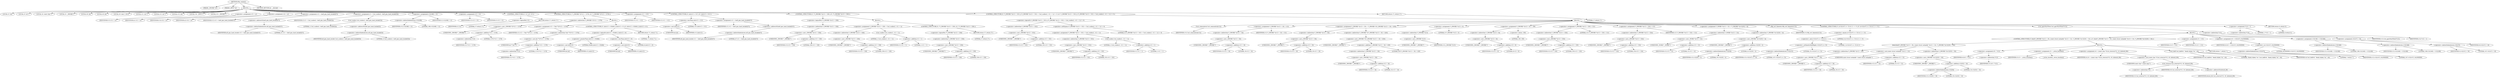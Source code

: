 digraph tftp_connect {  
"1000113" [label = "(METHOD,tftp_connect)" ]
"1000114" [label = "(PARAM,_DWORD *a1)" ]
"1000115" [label = "(PARAM,_BYTE *a2)" ]
"1000116" [label = "(BLOCK,,)" ]
"1000117" [label = "(LOCAL,v2: int)" ]
"1000118" [label = "(LOCAL,v3: int *)" ]
"1000119" [label = "(LOCAL,v4: const char *)" ]
"1000120" [label = "(LOCAL,v5: _DWORD *)" ]
"1000121" [label = "(LOCAL,v6: int)" ]
"1000122" [label = "(LOCAL,v8: int)" ]
"1000123" [label = "(LOCAL,v9: char [ 128 ])" ]
"1000124" [label = "(LOCAL,v11: int *)" ]
"1000125" [label = "(LOCAL,v12: int *)" ]
"1000126" [label = "(LOCAL,v13: int)" ]
"1000127" [label = "(LOCAL,v14: _BYTE *)" ]
"1000128" [label = "(LOCAL,v15: _DWORD *)" ]
"1000129" [label = "(<operator>.assignment,v15 = a1)" ]
"1000130" [label = "(IDENTIFIER,v15,v15 = a1)" ]
"1000131" [label = "(IDENTIFIER,a1,v15 = a1)" ]
"1000132" [label = "(<operator>.assignment,v14 = a2)" ]
"1000133" [label = "(IDENTIFIER,v14,v14 = a2)" ]
"1000134" [label = "(IDENTIFIER,a2,v14 = a2)" ]
"1000135" [label = "(<operator>.assignment,v12 = &elf_gnu_hash_bucket[47])" ]
"1000136" [label = "(IDENTIFIER,v12,v12 = &elf_gnu_hash_bucket[47])" ]
"1000137" [label = "(<operator>.addressOf,&elf_gnu_hash_bucket[47])" ]
"1000138" [label = "(<operator>.indirectIndexAccess,elf_gnu_hash_bucket[47])" ]
"1000139" [label = "(IDENTIFIER,elf_gnu_hash_bucket,v12 = &elf_gnu_hash_bucket[47])" ]
"1000140" [label = "(LITERAL,47,v12 = &elf_gnu_hash_bucket[47])" ]
"1000141" [label = "(<operator>.assignment,v2 = Curl_ccalloc(1, &elf_gnu_hash_bucket[3]))" ]
"1000142" [label = "(IDENTIFIER,v2,v2 = Curl_ccalloc(1, &elf_gnu_hash_bucket[3]))" ]
"1000143" [label = "(Curl_ccalloc,Curl_ccalloc(1, &elf_gnu_hash_bucket[3]))" ]
"1000144" [label = "(LITERAL,1,Curl_ccalloc(1, &elf_gnu_hash_bucket[3]))" ]
"1000145" [label = "(<operator>.addressOf,&elf_gnu_hash_bucket[3])" ]
"1000146" [label = "(<operator>.indirectIndexAccess,elf_gnu_hash_bucket[3])" ]
"1000147" [label = "(IDENTIFIER,elf_gnu_hash_bucket,Curl_ccalloc(1, &elf_gnu_hash_bucket[3]))" ]
"1000148" [label = "(LITERAL,3,Curl_ccalloc(1, &elf_gnu_hash_bucket[3]))" ]
"1000149" [label = "(<operator>.assignment,v15[188] = v2)" ]
"1000150" [label = "(<operator>.indirectIndexAccess,v15[188])" ]
"1000151" [label = "(IDENTIFIER,v15,v15[188] = v2)" ]
"1000152" [label = "(LITERAL,188,v15[188] = v2)" ]
"1000153" [label = "(IDENTIFIER,v2,v15[188] = v2)" ]
"1000154" [label = "(<operator>.assignment,v13 = v2)" ]
"1000155" [label = "(IDENTIFIER,v13,v13 = v2)" ]
"1000156" [label = "(IDENTIFIER,v2,v13 = v2)" ]
"1000157" [label = "(CONTROL_STRUCTURE,if ( !v2 ),if ( !v2 ))" ]
"1000158" [label = "(<operator>.logicalNot,!v2)" ]
"1000159" [label = "(IDENTIFIER,v2,!v2)" ]
"1000160" [label = "(RETURN,return 27;,return 27;)" ]
"1000161" [label = "(LITERAL,27,return 27;)" ]
"1000162" [label = "(CONTROL_STRUCTURE,if ( *(_DWORD *)(*v15 + 1576) ),if ( *(_DWORD *)(*v15 + 1576) ))" ]
"1000163" [label = "(<operator>.indirection,*(_DWORD *)(*v15 + 1576))" ]
"1000164" [label = "(<operator>.cast,(_DWORD *)(*v15 + 1576))" ]
"1000165" [label = "(UNKNOWN,_DWORD *,_DWORD *)" ]
"1000166" [label = "(<operator>.addition,*v15 + 1576)" ]
"1000167" [label = "(<operator>.indirection,*v15)" ]
"1000168" [label = "(IDENTIFIER,v15,*v15 + 1576)" ]
"1000169" [label = "(LITERAL,1576,*v15 + 1576)" ]
"1000170" [label = "(BLOCK,,)" ]
"1000171" [label = "(<operator>.assignment,v12 = *(int **)(*v15 + 1576))" ]
"1000172" [label = "(IDENTIFIER,v12,v12 = *(int **)(*v15 + 1576))" ]
"1000173" [label = "(<operator>.indirection,*(int **)(*v15 + 1576))" ]
"1000174" [label = "(<operator>.cast,(int **)(*v15 + 1576))" ]
"1000175" [label = "(UNKNOWN,int **,int **)" ]
"1000176" [label = "(<operator>.addition,*v15 + 1576)" ]
"1000177" [label = "(<operator>.indirection,*v15)" ]
"1000178" [label = "(IDENTIFIER,v15,*v15 + 1576)" ]
"1000179" [label = "(LITERAL,1576,*v15 + 1576)" ]
"1000180" [label = "(CONTROL_STRUCTURE,if ( (int)v12 > 65464 || (int)v12 < 8 ),if ( (int)v12 > 65464 || (int)v12 < 8 ))" ]
"1000181" [label = "(<operator>.logicalOr,(int)v12 > 65464 || (int)v12 < 8)" ]
"1000182" [label = "(<operator>.greaterThan,(int)v12 > 65464)" ]
"1000183" [label = "(<operator>.cast,(int)v12)" ]
"1000184" [label = "(UNKNOWN,int,int)" ]
"1000185" [label = "(IDENTIFIER,v12,(int)v12)" ]
"1000186" [label = "(LITERAL,65464,(int)v12 > 65464)" ]
"1000187" [label = "(<operator>.lessThan,(int)v12 < 8)" ]
"1000188" [label = "(<operator>.cast,(int)v12)" ]
"1000189" [label = "(UNKNOWN,int,int)" ]
"1000190" [label = "(IDENTIFIER,v12,(int)v12)" ]
"1000191" [label = "(LITERAL,8,(int)v12 < 8)" ]
"1000192" [label = "(RETURN,return 71;,return 71;)" ]
"1000193" [label = "(LITERAL,71,return 71;)" ]
"1000194" [label = "(<operator>.assignment,v11 = v12)" ]
"1000195" [label = "(IDENTIFIER,v11,v11 = v12)" ]
"1000196" [label = "(IDENTIFIER,v12,v11 = v12)" ]
"1000197" [label = "(CONTROL_STRUCTURE,if ( (int)v12 < 512 ),if ( (int)v12 < 512 ))" ]
"1000198" [label = "(<operator>.lessThan,(int)v12 < 512)" ]
"1000199" [label = "(<operator>.cast,(int)v12)" ]
"1000200" [label = "(UNKNOWN,int,int)" ]
"1000201" [label = "(IDENTIFIER,v12,(int)v12)" ]
"1000202" [label = "(LITERAL,512,(int)v12 < 512)" ]
"1000203" [label = "(<operator>.assignment,v11 = &elf_gnu_hash_bucket[47])" ]
"1000204" [label = "(IDENTIFIER,v11,v11 = &elf_gnu_hash_bucket[47])" ]
"1000205" [label = "(<operator>.addressOf,&elf_gnu_hash_bucket[47])" ]
"1000206" [label = "(<operator>.indirectIndexAccess,elf_gnu_hash_bucket[47])" ]
"1000207" [label = "(IDENTIFIER,elf_gnu_hash_bucket,v11 = &elf_gnu_hash_bucket[47])" ]
"1000208" [label = "(LITERAL,47,v11 = &elf_gnu_hash_bucket[47])" ]
"1000209" [label = "(CONTROL_STRUCTURE,if ( !*(_DWORD *)(v13 + 328) ),if ( !*(_DWORD *)(v13 + 328) ))" ]
"1000210" [label = "(<operator>.logicalNot,!*(_DWORD *)(v13 + 328))" ]
"1000211" [label = "(<operator>.indirection,*(_DWORD *)(v13 + 328))" ]
"1000212" [label = "(<operator>.cast,(_DWORD *)(v13 + 328))" ]
"1000213" [label = "(UNKNOWN,_DWORD *,_DWORD *)" ]
"1000214" [label = "(<operator>.addition,v13 + 328)" ]
"1000215" [label = "(IDENTIFIER,v13,v13 + 328)" ]
"1000216" [label = "(LITERAL,328,v13 + 328)" ]
"1000217" [label = "(BLOCK,,)" ]
"1000218" [label = "(<operator>.assignment,*(_DWORD *)(v13 + 328) = Curl_ccalloc(1, v11 + 1))" ]
"1000219" [label = "(<operator>.indirection,*(_DWORD *)(v13 + 328))" ]
"1000220" [label = "(<operator>.cast,(_DWORD *)(v13 + 328))" ]
"1000221" [label = "(UNKNOWN,_DWORD *,_DWORD *)" ]
"1000222" [label = "(<operator>.addition,v13 + 328)" ]
"1000223" [label = "(IDENTIFIER,v13,v13 + 328)" ]
"1000224" [label = "(LITERAL,328,v13 + 328)" ]
"1000225" [label = "(Curl_ccalloc,Curl_ccalloc(1, v11 + 1))" ]
"1000226" [label = "(LITERAL,1,Curl_ccalloc(1, v11 + 1))" ]
"1000227" [label = "(<operator>.addition,v11 + 1)" ]
"1000228" [label = "(IDENTIFIER,v11,v11 + 1)" ]
"1000229" [label = "(LITERAL,1,v11 + 1)" ]
"1000230" [label = "(CONTROL_STRUCTURE,if ( !*(_DWORD *)(v13 + 328) ),if ( !*(_DWORD *)(v13 + 328) ))" ]
"1000231" [label = "(<operator>.logicalNot,!*(_DWORD *)(v13 + 328))" ]
"1000232" [label = "(<operator>.indirection,*(_DWORD *)(v13 + 328))" ]
"1000233" [label = "(<operator>.cast,(_DWORD *)(v13 + 328))" ]
"1000234" [label = "(UNKNOWN,_DWORD *,_DWORD *)" ]
"1000235" [label = "(<operator>.addition,v13 + 328)" ]
"1000236" [label = "(IDENTIFIER,v13,v13 + 328)" ]
"1000237" [label = "(LITERAL,328,v13 + 328)" ]
"1000238" [label = "(RETURN,return 27;,return 27;)" ]
"1000239" [label = "(LITERAL,27,return 27;)" ]
"1000240" [label = "(CONTROL_STRUCTURE,if ( *(_DWORD *)(v13 + 332) || (*(_DWORD *)(v13 + 332) = Curl_ccalloc(1, v11 + 1)) != 0 ),if ( *(_DWORD *)(v13 + 332) || (*(_DWORD *)(v13 + 332) = Curl_ccalloc(1, v11 + 1)) != 0 ))" ]
"1000241" [label = "(<operator>.logicalOr,*(_DWORD *)(v13 + 332) || (*(_DWORD *)(v13 + 332) = Curl_ccalloc(1, v11 + 1)) != 0)" ]
"1000242" [label = "(<operator>.indirection,*(_DWORD *)(v13 + 332))" ]
"1000243" [label = "(<operator>.cast,(_DWORD *)(v13 + 332))" ]
"1000244" [label = "(UNKNOWN,_DWORD *,_DWORD *)" ]
"1000245" [label = "(<operator>.addition,v13 + 332)" ]
"1000246" [label = "(IDENTIFIER,v13,v13 + 332)" ]
"1000247" [label = "(LITERAL,332,v13 + 332)" ]
"1000248" [label = "(<operator>.notEquals,(*(_DWORD *)(v13 + 332) = Curl_ccalloc(1, v11 + 1)) != 0)" ]
"1000249" [label = "(<operator>.assignment,*(_DWORD *)(v13 + 332) = Curl_ccalloc(1, v11 + 1))" ]
"1000250" [label = "(<operator>.indirection,*(_DWORD *)(v13 + 332))" ]
"1000251" [label = "(<operator>.cast,(_DWORD *)(v13 + 332))" ]
"1000252" [label = "(UNKNOWN,_DWORD *,_DWORD *)" ]
"1000253" [label = "(<operator>.addition,v13 + 332)" ]
"1000254" [label = "(IDENTIFIER,v13,v13 + 332)" ]
"1000255" [label = "(LITERAL,332,v13 + 332)" ]
"1000256" [label = "(Curl_ccalloc,Curl_ccalloc(1, v11 + 1))" ]
"1000257" [label = "(LITERAL,1,Curl_ccalloc(1, v11 + 1))" ]
"1000258" [label = "(<operator>.addition,v11 + 1)" ]
"1000259" [label = "(IDENTIFIER,v11,v11 + 1)" ]
"1000260" [label = "(LITERAL,1,v11 + 1)" ]
"1000261" [label = "(LITERAL,0,(*(_DWORD *)(v13 + 332) = Curl_ccalloc(1, v11 + 1)) != 0)" ]
"1000262" [label = "(BLOCK,,)" ]
"1000263" [label = "(Curl_conncontrol,Curl_conncontrol(v15))" ]
"1000264" [label = "(IDENTIFIER,v15,Curl_conncontrol(v15))" ]
"1000265" [label = "(<operator>.assignment,*(_DWORD *)(v13 + 16) = v15)" ]
"1000266" [label = "(<operator>.indirection,*(_DWORD *)(v13 + 16))" ]
"1000267" [label = "(<operator>.cast,(_DWORD *)(v13 + 16))" ]
"1000268" [label = "(UNKNOWN,_DWORD *,_DWORD *)" ]
"1000269" [label = "(<operator>.addition,v13 + 16)" ]
"1000270" [label = "(IDENTIFIER,v13,v13 + 16)" ]
"1000271" [label = "(LITERAL,16,v13 + 16)" ]
"1000272" [label = "(IDENTIFIER,v15,*(_DWORD *)(v13 + 16) = v15)" ]
"1000273" [label = "(<operator>.assignment,*(_DWORD *)(v13 + 20) = *(_DWORD *)(*(_DWORD *)(v13 + 16) + 420))" ]
"1000274" [label = "(<operator>.indirection,*(_DWORD *)(v13 + 20))" ]
"1000275" [label = "(<operator>.cast,(_DWORD *)(v13 + 20))" ]
"1000276" [label = "(UNKNOWN,_DWORD *,_DWORD *)" ]
"1000277" [label = "(<operator>.addition,v13 + 20)" ]
"1000278" [label = "(IDENTIFIER,v13,v13 + 20)" ]
"1000279" [label = "(LITERAL,20,v13 + 20)" ]
"1000280" [label = "(<operator>.indirection,*(_DWORD *)(*(_DWORD *)(v13 + 16) + 420))" ]
"1000281" [label = "(<operator>.cast,(_DWORD *)(*(_DWORD *)(v13 + 16) + 420))" ]
"1000282" [label = "(UNKNOWN,_DWORD *,_DWORD *)" ]
"1000283" [label = "(<operator>.addition,*(_DWORD *)(v13 + 16) + 420)" ]
"1000284" [label = "(<operator>.indirection,*(_DWORD *)(v13 + 16))" ]
"1000285" [label = "(<operator>.cast,(_DWORD *)(v13 + 16))" ]
"1000286" [label = "(UNKNOWN,_DWORD *,_DWORD *)" ]
"1000287" [label = "(<operator>.addition,v13 + 16)" ]
"1000288" [label = "(IDENTIFIER,v13,v13 + 16)" ]
"1000289" [label = "(LITERAL,16,v13 + 16)" ]
"1000290" [label = "(LITERAL,420,*(_DWORD *)(v13 + 16) + 420)" ]
"1000291" [label = "(<operator>.assignment,*(_DWORD *)v13 = 0)" ]
"1000292" [label = "(<operator>.indirection,*(_DWORD *)v13)" ]
"1000293" [label = "(<operator>.cast,(_DWORD *)v13)" ]
"1000294" [label = "(UNKNOWN,_DWORD *,_DWORD *)" ]
"1000295" [label = "(IDENTIFIER,v13,(_DWORD *)v13)" ]
"1000296" [label = "(LITERAL,0,*(_DWORD *)v13 = 0)" ]
"1000297" [label = "(<operator>.assignment,*(_DWORD *)(v13 + 8) = -100)" ]
"1000298" [label = "(<operator>.indirection,*(_DWORD *)(v13 + 8))" ]
"1000299" [label = "(<operator>.cast,(_DWORD *)(v13 + 8))" ]
"1000300" [label = "(UNKNOWN,_DWORD *,_DWORD *)" ]
"1000301" [label = "(<operator>.addition,v13 + 8)" ]
"1000302" [label = "(IDENTIFIER,v13,v13 + 8)" ]
"1000303" [label = "(LITERAL,8,v13 + 8)" ]
"1000304" [label = "(<operator>.minus,-100)" ]
"1000305" [label = "(LITERAL,100,-100)" ]
"1000306" [label = "(<operator>.assignment,*(_DWORD *)(v13 + 320) = 512)" ]
"1000307" [label = "(<operator>.indirection,*(_DWORD *)(v13 + 320))" ]
"1000308" [label = "(<operator>.cast,(_DWORD *)(v13 + 320))" ]
"1000309" [label = "(UNKNOWN,_DWORD *,_DWORD *)" ]
"1000310" [label = "(<operator>.addition,v13 + 320)" ]
"1000311" [label = "(IDENTIFIER,v13,v13 + 320)" ]
"1000312" [label = "(LITERAL,320,v13 + 320)" ]
"1000313" [label = "(LITERAL,512,*(_DWORD *)(v13 + 320) = 512)" ]
"1000314" [label = "(<operator>.assignment,*(_DWORD *)(v13 + 324) = v12)" ]
"1000315" [label = "(<operator>.indirection,*(_DWORD *)(v13 + 324))" ]
"1000316" [label = "(<operator>.cast,(_DWORD *)(v13 + 324))" ]
"1000317" [label = "(UNKNOWN,_DWORD *,_DWORD *)" ]
"1000318" [label = "(<operator>.addition,v13 + 324)" ]
"1000319" [label = "(IDENTIFIER,v13,v13 + 324)" ]
"1000320" [label = "(LITERAL,324,v13 + 324)" ]
"1000321" [label = "(IDENTIFIER,v12,*(_DWORD *)(v13 + 324) = v12)" ]
"1000322" [label = "(<operator>.assignment,*(_WORD *)(v13 + 52) = *(_DWORD *)(v15[20] + 4))" ]
"1000323" [label = "(<operator>.indirection,*(_WORD *)(v13 + 52))" ]
"1000324" [label = "(<operator>.cast,(_WORD *)(v13 + 52))" ]
"1000325" [label = "(UNKNOWN,_WORD *,_WORD *)" ]
"1000326" [label = "(<operator>.addition,v13 + 52)" ]
"1000327" [label = "(IDENTIFIER,v13,v13 + 52)" ]
"1000328" [label = "(LITERAL,52,v13 + 52)" ]
"1000329" [label = "(<operator>.indirection,*(_DWORD *)(v15[20] + 4))" ]
"1000330" [label = "(<operator>.cast,(_DWORD *)(v15[20] + 4))" ]
"1000331" [label = "(UNKNOWN,_DWORD *,_DWORD *)" ]
"1000332" [label = "(<operator>.addition,v15[20] + 4)" ]
"1000333" [label = "(<operator>.indirectIndexAccess,v15[20])" ]
"1000334" [label = "(IDENTIFIER,v15,v15[20] + 4)" ]
"1000335" [label = "(LITERAL,20,v15[20] + 4)" ]
"1000336" [label = "(LITERAL,4,v15[20] + 4)" ]
"1000337" [label = "(tftp_set_timeouts,tftp_set_timeouts(v13))" ]
"1000338" [label = "(IDENTIFIER,v13,tftp_set_timeouts(v13))" ]
"1000339" [label = "(CONTROL_STRUCTURE,if ( ((v15[147] >> 25) & 1) == 0 ),if ( ((v15[147] >> 25) & 1) == 0 ))" ]
"1000340" [label = "(<operator>.equals,((v15[147] >> 25) & 1) == 0)" ]
"1000341" [label = "(<operator>.and,(v15[147] >> 25) & 1)" ]
"1000342" [label = "(<operator>.arithmeticShiftRight,v15[147] >> 25)" ]
"1000343" [label = "(<operator>.indirectIndexAccess,v15[147])" ]
"1000344" [label = "(IDENTIFIER,v15,v15[147] >> 25)" ]
"1000345" [label = "(LITERAL,147,v15[147] >> 25)" ]
"1000346" [label = "(LITERAL,25,v15[147] >> 25)" ]
"1000347" [label = "(LITERAL,1,(v15[147] >> 25) & 1)" ]
"1000348" [label = "(LITERAL,0,((v15[147] >> 25) & 1) == 0)" ]
"1000349" [label = "(BLOCK,,)" ]
"1000350" [label = "(CONTROL_STRUCTURE,if ( bind(*(_DWORD *)(v13 + 20), (const struct sockaddr *)(v13 + 52), *(_DWORD *)(v15[20] + 16)) ),if ( bind(*(_DWORD *)(v13 + 20), (const struct sockaddr *)(v13 + 52), *(_DWORD *)(v15[20] + 16)) ))" ]
"1000351" [label = "(bind,bind(*(_DWORD *)(v13 + 20), (const struct sockaddr *)(v13 + 52), *(_DWORD *)(v15[20] + 16)))" ]
"1000352" [label = "(<operator>.indirection,*(_DWORD *)(v13 + 20))" ]
"1000353" [label = "(<operator>.cast,(_DWORD *)(v13 + 20))" ]
"1000354" [label = "(UNKNOWN,_DWORD *,_DWORD *)" ]
"1000355" [label = "(<operator>.addition,v13 + 20)" ]
"1000356" [label = "(IDENTIFIER,v13,v13 + 20)" ]
"1000357" [label = "(LITERAL,20,v13 + 20)" ]
"1000358" [label = "(<operator>.cast,(const struct sockaddr *)(v13 + 52))" ]
"1000359" [label = "(UNKNOWN,const struct sockaddr *,const struct sockaddr *)" ]
"1000360" [label = "(<operator>.addition,v13 + 52)" ]
"1000361" [label = "(IDENTIFIER,v13,v13 + 52)" ]
"1000362" [label = "(LITERAL,52,v13 + 52)" ]
"1000363" [label = "(<operator>.indirection,*(_DWORD *)(v15[20] + 16))" ]
"1000364" [label = "(<operator>.cast,(_DWORD *)(v15[20] + 16))" ]
"1000365" [label = "(UNKNOWN,_DWORD *,_DWORD *)" ]
"1000366" [label = "(<operator>.addition,v15[20] + 16)" ]
"1000367" [label = "(<operator>.indirectIndexAccess,v15[20])" ]
"1000368" [label = "(IDENTIFIER,v15,v15[20] + 16)" ]
"1000369" [label = "(LITERAL,20,v15[20] + 16)" ]
"1000370" [label = "(LITERAL,16,v15[20] + 16)" ]
"1000371" [label = "(BLOCK,,)" ]
"1000372" [label = "(<operator>.assignment,v8 = *v15)" ]
"1000373" [label = "(IDENTIFIER,v8,v8 = *v15)" ]
"1000374" [label = "(<operator>.indirection,*v15)" ]
"1000375" [label = "(IDENTIFIER,v15,v8 = *v15)" ]
"1000376" [label = "(<operator>.assignment,v3 = _errno_location())" ]
"1000377" [label = "(IDENTIFIER,v3,v3 = _errno_location())" ]
"1000378" [label = "(_errno_location,_errno_location())" ]
"1000379" [label = "(<operator>.assignment,v4 = (const char *)Curl_strerror(*v3, v9, &dword_80))" ]
"1000380" [label = "(IDENTIFIER,v4,v4 = (const char *)Curl_strerror(*v3, v9, &dword_80))" ]
"1000381" [label = "(<operator>.cast,(const char *)Curl_strerror(*v3, v9, &dword_80))" ]
"1000382" [label = "(UNKNOWN,const char *,const char *)" ]
"1000383" [label = "(Curl_strerror,Curl_strerror(*v3, v9, &dword_80))" ]
"1000384" [label = "(<operator>.indirection,*v3)" ]
"1000385" [label = "(IDENTIFIER,v3,Curl_strerror(*v3, v9, &dword_80))" ]
"1000386" [label = "(IDENTIFIER,v9,Curl_strerror(*v3, v9, &dword_80))" ]
"1000387" [label = "(<operator>.addressOf,&dword_80)" ]
"1000388" [label = "(IDENTIFIER,dword_80,Curl_strerror(*v3, v9, &dword_80))" ]
"1000389" [label = "(Curl_failf,Curl_failf(v8, \"bind() failed; %s\", v4))" ]
"1000390" [label = "(IDENTIFIER,v8,Curl_failf(v8, \"bind() failed; %s\", v4))" ]
"1000391" [label = "(LITERAL,\"bind() failed; %s\",Curl_failf(v8, \"bind() failed; %s\", v4))" ]
"1000392" [label = "(IDENTIFIER,v4,Curl_failf(v8, \"bind() failed; %s\", v4))" ]
"1000393" [label = "(RETURN,return 7;,return 7;)" ]
"1000394" [label = "(LITERAL,7,return 7;)" ]
"1000395" [label = "(<operator>.assignment,v5 = v15)" ]
"1000396" [label = "(IDENTIFIER,v5,v5 = v15)" ]
"1000397" [label = "(IDENTIFIER,v15,v5 = v15)" ]
"1000398" [label = "(<operator>.assignment,v6 = v15[147] | 0x2000000)" ]
"1000399" [label = "(IDENTIFIER,v6,v6 = v15[147] | 0x2000000)" ]
"1000400" [label = "(<operator>.or,v15[147] | 0x2000000)" ]
"1000401" [label = "(<operator>.indirectIndexAccess,v15[147])" ]
"1000402" [label = "(IDENTIFIER,v15,v15[147] | 0x2000000)" ]
"1000403" [label = "(LITERAL,147,v15[147] | 0x2000000)" ]
"1000404" [label = "(LITERAL,0x2000000,v15[147] | 0x2000000)" ]
"1000405" [label = "(<operator>.assignment,v15[148] = v15[148])" ]
"1000406" [label = "(<operator>.indirectIndexAccess,v15[148])" ]
"1000407" [label = "(IDENTIFIER,v15,v15[148] = v15[148])" ]
"1000408" [label = "(LITERAL,148,v15[148] = v15[148])" ]
"1000409" [label = "(<operator>.indirectIndexAccess,v15[148])" ]
"1000410" [label = "(IDENTIFIER,v15,v15[148] = v15[148])" ]
"1000411" [label = "(LITERAL,148,v15[148] = v15[148])" ]
"1000412" [label = "(<operator>.assignment,v5[147] = v6)" ]
"1000413" [label = "(<operator>.indirectIndexAccess,v5[147])" ]
"1000414" [label = "(IDENTIFIER,v5,v5[147] = v6)" ]
"1000415" [label = "(LITERAL,147,v5[147] = v6)" ]
"1000416" [label = "(IDENTIFIER,v6,v5[147] = v6)" ]
"1000417" [label = "(Curl_pgrsStartNow,Curl_pgrsStartNow(*v15))" ]
"1000418" [label = "(<operator>.indirection,*v15)" ]
"1000419" [label = "(IDENTIFIER,v15,Curl_pgrsStartNow(*v15))" ]
"1000420" [label = "(<operator>.assignment,*v14 = 1)" ]
"1000421" [label = "(<operator>.indirection,*v14)" ]
"1000422" [label = "(IDENTIFIER,v14,*v14 = 1)" ]
"1000423" [label = "(LITERAL,1,*v14 = 1)" ]
"1000424" [label = "(RETURN,return 0;,return 0;)" ]
"1000425" [label = "(LITERAL,0,return 0;)" ]
"1000426" [label = "(RETURN,return 27;,return 27;)" ]
"1000427" [label = "(LITERAL,27,return 27;)" ]
"1000428" [label = "(METHOD_RETURN,int __fastcall)" ]
  "1000113" -> "1000114" 
  "1000113" -> "1000115" 
  "1000113" -> "1000116" 
  "1000113" -> "1000428" 
  "1000116" -> "1000117" 
  "1000116" -> "1000118" 
  "1000116" -> "1000119" 
  "1000116" -> "1000120" 
  "1000116" -> "1000121" 
  "1000116" -> "1000122" 
  "1000116" -> "1000123" 
  "1000116" -> "1000124" 
  "1000116" -> "1000125" 
  "1000116" -> "1000126" 
  "1000116" -> "1000127" 
  "1000116" -> "1000128" 
  "1000116" -> "1000129" 
  "1000116" -> "1000132" 
  "1000116" -> "1000135" 
  "1000116" -> "1000141" 
  "1000116" -> "1000149" 
  "1000116" -> "1000154" 
  "1000116" -> "1000157" 
  "1000116" -> "1000162" 
  "1000116" -> "1000194" 
  "1000116" -> "1000197" 
  "1000116" -> "1000209" 
  "1000116" -> "1000240" 
  "1000116" -> "1000426" 
  "1000129" -> "1000130" 
  "1000129" -> "1000131" 
  "1000132" -> "1000133" 
  "1000132" -> "1000134" 
  "1000135" -> "1000136" 
  "1000135" -> "1000137" 
  "1000137" -> "1000138" 
  "1000138" -> "1000139" 
  "1000138" -> "1000140" 
  "1000141" -> "1000142" 
  "1000141" -> "1000143" 
  "1000143" -> "1000144" 
  "1000143" -> "1000145" 
  "1000145" -> "1000146" 
  "1000146" -> "1000147" 
  "1000146" -> "1000148" 
  "1000149" -> "1000150" 
  "1000149" -> "1000153" 
  "1000150" -> "1000151" 
  "1000150" -> "1000152" 
  "1000154" -> "1000155" 
  "1000154" -> "1000156" 
  "1000157" -> "1000158" 
  "1000157" -> "1000160" 
  "1000158" -> "1000159" 
  "1000160" -> "1000161" 
  "1000162" -> "1000163" 
  "1000162" -> "1000170" 
  "1000163" -> "1000164" 
  "1000164" -> "1000165" 
  "1000164" -> "1000166" 
  "1000166" -> "1000167" 
  "1000166" -> "1000169" 
  "1000167" -> "1000168" 
  "1000170" -> "1000171" 
  "1000170" -> "1000180" 
  "1000171" -> "1000172" 
  "1000171" -> "1000173" 
  "1000173" -> "1000174" 
  "1000174" -> "1000175" 
  "1000174" -> "1000176" 
  "1000176" -> "1000177" 
  "1000176" -> "1000179" 
  "1000177" -> "1000178" 
  "1000180" -> "1000181" 
  "1000180" -> "1000192" 
  "1000181" -> "1000182" 
  "1000181" -> "1000187" 
  "1000182" -> "1000183" 
  "1000182" -> "1000186" 
  "1000183" -> "1000184" 
  "1000183" -> "1000185" 
  "1000187" -> "1000188" 
  "1000187" -> "1000191" 
  "1000188" -> "1000189" 
  "1000188" -> "1000190" 
  "1000192" -> "1000193" 
  "1000194" -> "1000195" 
  "1000194" -> "1000196" 
  "1000197" -> "1000198" 
  "1000197" -> "1000203" 
  "1000198" -> "1000199" 
  "1000198" -> "1000202" 
  "1000199" -> "1000200" 
  "1000199" -> "1000201" 
  "1000203" -> "1000204" 
  "1000203" -> "1000205" 
  "1000205" -> "1000206" 
  "1000206" -> "1000207" 
  "1000206" -> "1000208" 
  "1000209" -> "1000210" 
  "1000209" -> "1000217" 
  "1000210" -> "1000211" 
  "1000211" -> "1000212" 
  "1000212" -> "1000213" 
  "1000212" -> "1000214" 
  "1000214" -> "1000215" 
  "1000214" -> "1000216" 
  "1000217" -> "1000218" 
  "1000217" -> "1000230" 
  "1000218" -> "1000219" 
  "1000218" -> "1000225" 
  "1000219" -> "1000220" 
  "1000220" -> "1000221" 
  "1000220" -> "1000222" 
  "1000222" -> "1000223" 
  "1000222" -> "1000224" 
  "1000225" -> "1000226" 
  "1000225" -> "1000227" 
  "1000227" -> "1000228" 
  "1000227" -> "1000229" 
  "1000230" -> "1000231" 
  "1000230" -> "1000238" 
  "1000231" -> "1000232" 
  "1000232" -> "1000233" 
  "1000233" -> "1000234" 
  "1000233" -> "1000235" 
  "1000235" -> "1000236" 
  "1000235" -> "1000237" 
  "1000238" -> "1000239" 
  "1000240" -> "1000241" 
  "1000240" -> "1000262" 
  "1000241" -> "1000242" 
  "1000241" -> "1000248" 
  "1000242" -> "1000243" 
  "1000243" -> "1000244" 
  "1000243" -> "1000245" 
  "1000245" -> "1000246" 
  "1000245" -> "1000247" 
  "1000248" -> "1000249" 
  "1000248" -> "1000261" 
  "1000249" -> "1000250" 
  "1000249" -> "1000256" 
  "1000250" -> "1000251" 
  "1000251" -> "1000252" 
  "1000251" -> "1000253" 
  "1000253" -> "1000254" 
  "1000253" -> "1000255" 
  "1000256" -> "1000257" 
  "1000256" -> "1000258" 
  "1000258" -> "1000259" 
  "1000258" -> "1000260" 
  "1000262" -> "1000263" 
  "1000262" -> "1000265" 
  "1000262" -> "1000273" 
  "1000262" -> "1000291" 
  "1000262" -> "1000297" 
  "1000262" -> "1000306" 
  "1000262" -> "1000314" 
  "1000262" -> "1000322" 
  "1000262" -> "1000337" 
  "1000262" -> "1000339" 
  "1000262" -> "1000417" 
  "1000262" -> "1000420" 
  "1000262" -> "1000424" 
  "1000263" -> "1000264" 
  "1000265" -> "1000266" 
  "1000265" -> "1000272" 
  "1000266" -> "1000267" 
  "1000267" -> "1000268" 
  "1000267" -> "1000269" 
  "1000269" -> "1000270" 
  "1000269" -> "1000271" 
  "1000273" -> "1000274" 
  "1000273" -> "1000280" 
  "1000274" -> "1000275" 
  "1000275" -> "1000276" 
  "1000275" -> "1000277" 
  "1000277" -> "1000278" 
  "1000277" -> "1000279" 
  "1000280" -> "1000281" 
  "1000281" -> "1000282" 
  "1000281" -> "1000283" 
  "1000283" -> "1000284" 
  "1000283" -> "1000290" 
  "1000284" -> "1000285" 
  "1000285" -> "1000286" 
  "1000285" -> "1000287" 
  "1000287" -> "1000288" 
  "1000287" -> "1000289" 
  "1000291" -> "1000292" 
  "1000291" -> "1000296" 
  "1000292" -> "1000293" 
  "1000293" -> "1000294" 
  "1000293" -> "1000295" 
  "1000297" -> "1000298" 
  "1000297" -> "1000304" 
  "1000298" -> "1000299" 
  "1000299" -> "1000300" 
  "1000299" -> "1000301" 
  "1000301" -> "1000302" 
  "1000301" -> "1000303" 
  "1000304" -> "1000305" 
  "1000306" -> "1000307" 
  "1000306" -> "1000313" 
  "1000307" -> "1000308" 
  "1000308" -> "1000309" 
  "1000308" -> "1000310" 
  "1000310" -> "1000311" 
  "1000310" -> "1000312" 
  "1000314" -> "1000315" 
  "1000314" -> "1000321" 
  "1000315" -> "1000316" 
  "1000316" -> "1000317" 
  "1000316" -> "1000318" 
  "1000318" -> "1000319" 
  "1000318" -> "1000320" 
  "1000322" -> "1000323" 
  "1000322" -> "1000329" 
  "1000323" -> "1000324" 
  "1000324" -> "1000325" 
  "1000324" -> "1000326" 
  "1000326" -> "1000327" 
  "1000326" -> "1000328" 
  "1000329" -> "1000330" 
  "1000330" -> "1000331" 
  "1000330" -> "1000332" 
  "1000332" -> "1000333" 
  "1000332" -> "1000336" 
  "1000333" -> "1000334" 
  "1000333" -> "1000335" 
  "1000337" -> "1000338" 
  "1000339" -> "1000340" 
  "1000339" -> "1000349" 
  "1000340" -> "1000341" 
  "1000340" -> "1000348" 
  "1000341" -> "1000342" 
  "1000341" -> "1000347" 
  "1000342" -> "1000343" 
  "1000342" -> "1000346" 
  "1000343" -> "1000344" 
  "1000343" -> "1000345" 
  "1000349" -> "1000350" 
  "1000349" -> "1000395" 
  "1000349" -> "1000398" 
  "1000349" -> "1000405" 
  "1000349" -> "1000412" 
  "1000350" -> "1000351" 
  "1000350" -> "1000371" 
  "1000351" -> "1000352" 
  "1000351" -> "1000358" 
  "1000351" -> "1000363" 
  "1000352" -> "1000353" 
  "1000353" -> "1000354" 
  "1000353" -> "1000355" 
  "1000355" -> "1000356" 
  "1000355" -> "1000357" 
  "1000358" -> "1000359" 
  "1000358" -> "1000360" 
  "1000360" -> "1000361" 
  "1000360" -> "1000362" 
  "1000363" -> "1000364" 
  "1000364" -> "1000365" 
  "1000364" -> "1000366" 
  "1000366" -> "1000367" 
  "1000366" -> "1000370" 
  "1000367" -> "1000368" 
  "1000367" -> "1000369" 
  "1000371" -> "1000372" 
  "1000371" -> "1000376" 
  "1000371" -> "1000379" 
  "1000371" -> "1000389" 
  "1000371" -> "1000393" 
  "1000372" -> "1000373" 
  "1000372" -> "1000374" 
  "1000374" -> "1000375" 
  "1000376" -> "1000377" 
  "1000376" -> "1000378" 
  "1000379" -> "1000380" 
  "1000379" -> "1000381" 
  "1000381" -> "1000382" 
  "1000381" -> "1000383" 
  "1000383" -> "1000384" 
  "1000383" -> "1000386" 
  "1000383" -> "1000387" 
  "1000384" -> "1000385" 
  "1000387" -> "1000388" 
  "1000389" -> "1000390" 
  "1000389" -> "1000391" 
  "1000389" -> "1000392" 
  "1000393" -> "1000394" 
  "1000395" -> "1000396" 
  "1000395" -> "1000397" 
  "1000398" -> "1000399" 
  "1000398" -> "1000400" 
  "1000400" -> "1000401" 
  "1000400" -> "1000404" 
  "1000401" -> "1000402" 
  "1000401" -> "1000403" 
  "1000405" -> "1000406" 
  "1000405" -> "1000409" 
  "1000406" -> "1000407" 
  "1000406" -> "1000408" 
  "1000409" -> "1000410" 
  "1000409" -> "1000411" 
  "1000412" -> "1000413" 
  "1000412" -> "1000416" 
  "1000413" -> "1000414" 
  "1000413" -> "1000415" 
  "1000417" -> "1000418" 
  "1000418" -> "1000419" 
  "1000420" -> "1000421" 
  "1000420" -> "1000423" 
  "1000421" -> "1000422" 
  "1000424" -> "1000425" 
  "1000426" -> "1000427" 
}
